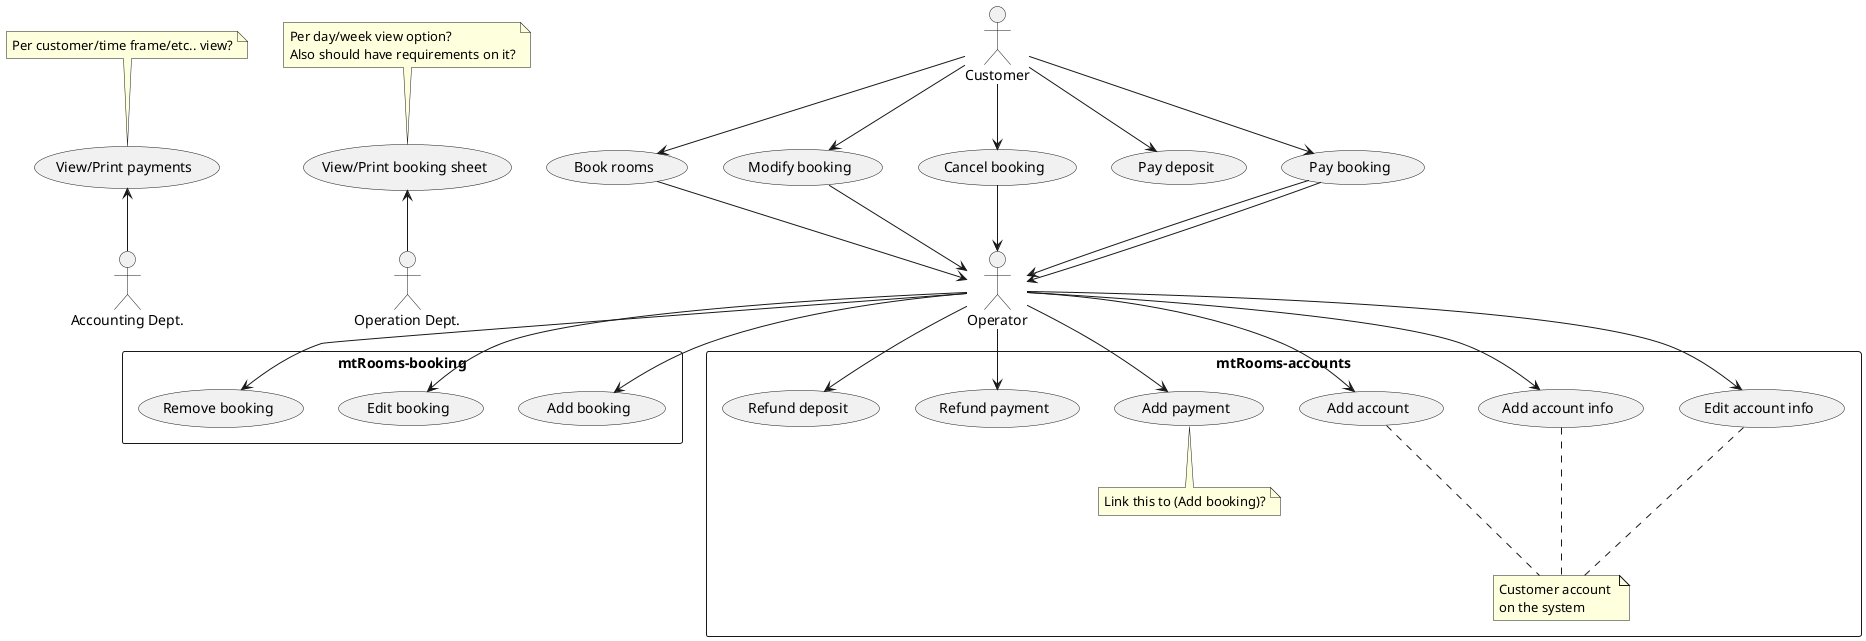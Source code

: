 @startuml

Customer -down-> (Book rooms)
Customer -down-> (Modify booking)
Customer -down-> (Cancel booking)
Customer -down-> (Pay deposit)
Customer -down-> (Pay booking)

(Book rooms) -down-> Operator
(Modify booking) -down-> Operator
(Cancel booking) -down-> Operator
(Pay booking) -down-> Operator
(Pay booking) -down-> Operator

rectangle mtRooms-booking {
    Operator -down-> (Add booking)
    Operator -down-> (Edit booking)
    Operator -down-> (Remove booking)
}

rectangle mtRooms-accounts {
    Operator -down-> (Add account)
    note "Customer account \non the system" as note1
    note1 -up.. (Add account)
    note1 -up.. (Add account info)
    note1 -up.. (Edit account info)
    Operator -down-> (Add account info)
    Operator -down-> (Edit account info)
    Operator -down-> (Add payment)
    note bottom of (Add payment) : Link this to (Add booking)?
    Operator -down-> (Refund payment)
    Operator -down-> (Refund deposit)
}

:Operation Dept.: as Ops
:Accounting Dept.: as Accounting

Ops -up-> (View/Print booking sheet)
note top of (View/Print booking sheet) : Per day/week view option?\nAlso should have requirements on it?

Accounting -up-> (View/Print payments)
note top of (View/Print payments) : Per customer/time frame/etc.. view?

@enduml